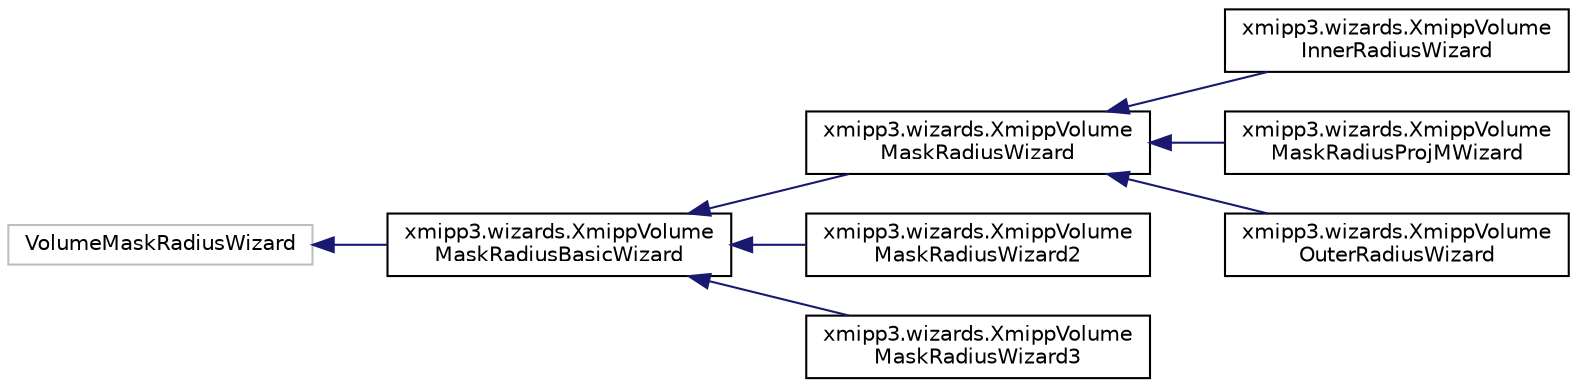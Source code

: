 digraph "Graphical Class Hierarchy"
{
  edge [fontname="Helvetica",fontsize="10",labelfontname="Helvetica",labelfontsize="10"];
  node [fontname="Helvetica",fontsize="10",shape=record];
  rankdir="LR";
  Node58 [label="VolumeMaskRadiusWizard",height=0.2,width=0.4,color="grey75", fillcolor="white", style="filled"];
  Node58 -> Node0 [dir="back",color="midnightblue",fontsize="10",style="solid",fontname="Helvetica"];
  Node0 [label="xmipp3.wizards.XmippVolume\lMaskRadiusBasicWizard",height=0.2,width=0.4,color="black", fillcolor="white", style="filled",URL="$classxmipp3_1_1wizards_1_1XmippVolumeMaskRadiusBasicWizard.html"];
  Node0 -> Node1 [dir="back",color="midnightblue",fontsize="10",style="solid",fontname="Helvetica"];
  Node1 [label="xmipp3.wizards.XmippVolume\lMaskRadiusWizard",height=0.2,width=0.4,color="black", fillcolor="white", style="filled",URL="$classxmipp3_1_1wizards_1_1XmippVolumeMaskRadiusWizard.html"];
  Node1 -> Node2 [dir="back",color="midnightblue",fontsize="10",style="solid",fontname="Helvetica"];
  Node2 [label="xmipp3.wizards.XmippVolume\lInnerRadiusWizard",height=0.2,width=0.4,color="black", fillcolor="white", style="filled",URL="$classxmipp3_1_1wizards_1_1XmippVolumeInnerRadiusWizard.html"];
  Node1 -> Node3 [dir="back",color="midnightblue",fontsize="10",style="solid",fontname="Helvetica"];
  Node3 [label="xmipp3.wizards.XmippVolume\lMaskRadiusProjMWizard",height=0.2,width=0.4,color="black", fillcolor="white", style="filled",URL="$classxmipp3_1_1wizards_1_1XmippVolumeMaskRadiusProjMWizard.html"];
  Node1 -> Node4 [dir="back",color="midnightblue",fontsize="10",style="solid",fontname="Helvetica"];
  Node4 [label="xmipp3.wizards.XmippVolume\lOuterRadiusWizard",height=0.2,width=0.4,color="black", fillcolor="white", style="filled",URL="$classxmipp3_1_1wizards_1_1XmippVolumeOuterRadiusWizard.html"];
  Node0 -> Node5 [dir="back",color="midnightblue",fontsize="10",style="solid",fontname="Helvetica"];
  Node5 [label="xmipp3.wizards.XmippVolume\lMaskRadiusWizard2",height=0.2,width=0.4,color="black", fillcolor="white", style="filled",URL="$classxmipp3_1_1wizards_1_1XmippVolumeMaskRadiusWizard2.html"];
  Node0 -> Node6 [dir="back",color="midnightblue",fontsize="10",style="solid",fontname="Helvetica"];
  Node6 [label="xmipp3.wizards.XmippVolume\lMaskRadiusWizard3",height=0.2,width=0.4,color="black", fillcolor="white", style="filled",URL="$classxmipp3_1_1wizards_1_1XmippVolumeMaskRadiusWizard3.html"];
}
